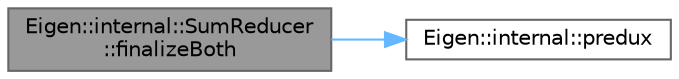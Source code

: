 digraph "Eigen::internal::SumReducer::finalizeBoth"
{
 // LATEX_PDF_SIZE
  bgcolor="transparent";
  edge [fontname=Helvetica,fontsize=10,labelfontname=Helvetica,labelfontsize=10];
  node [fontname=Helvetica,fontsize=10,shape=box,height=0.2,width=0.4];
  rankdir="LR";
  Node1 [id="Node000001",label="Eigen::internal::SumReducer\l::finalizeBoth",height=0.2,width=0.4,color="gray40", fillcolor="grey60", style="filled", fontcolor="black",tooltip=" "];
  Node1 -> Node2 [id="edge2_Node000001_Node000002",color="steelblue1",style="solid",tooltip=" "];
  Node2 [id="Node000002",label="Eigen::internal::predux",height=0.2,width=0.4,color="grey40", fillcolor="white", style="filled",URL="$namespace_eigen_1_1internal.html#a1374897acbe2e3e2692a7ce362939a6a",tooltip=" "];
}
